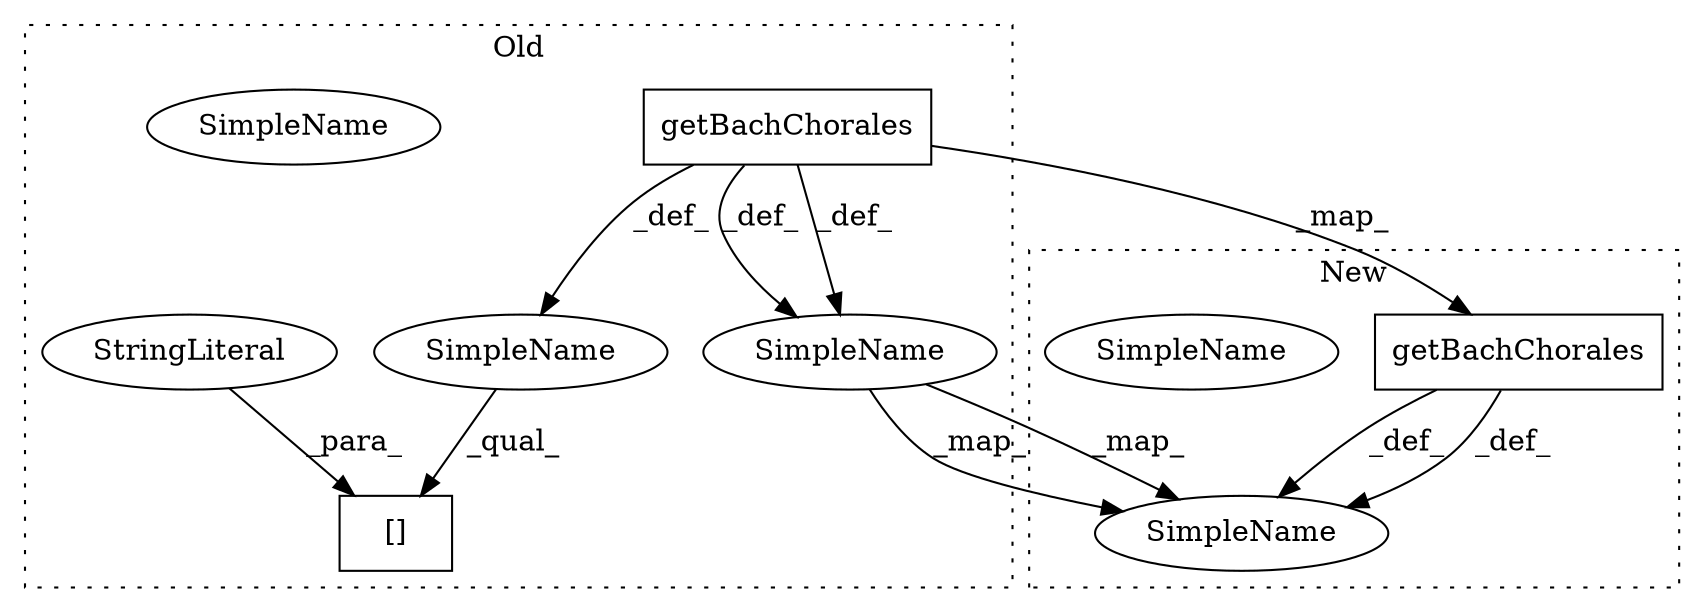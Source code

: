 digraph G {
subgraph cluster0 {
1 [label="getBachChorales" a="32" s="26470,26491" l="16,1" shape="box"];
3 [label="SimpleName" a="42" s="26433" l="12" shape="ellipse"];
6 [label="SimpleName" a="42" s="26433" l="12" shape="ellipse"];
7 [label="[]" a="2" s="26463,26511" l="30,1" shape="box"];
8 [label="SimpleName" a="42" s="" l="" shape="ellipse"];
9 [label="StringLiteral" a="45" s="26493" l="18" shape="ellipse"];
label = "Old";
style="dotted";
}
subgraph cluster1 {
2 [label="getBachChorales" a="32" s="28719,28740" l="16,1" shape="box"];
4 [label="SimpleName" a="42" s="28682" l="12" shape="ellipse"];
5 [label="SimpleName" a="42" s="28682" l="12" shape="ellipse"];
label = "New";
style="dotted";
}
1 -> 6 [label="_def_"];
1 -> 8 [label="_def_"];
1 -> 2 [label="_map_"];
1 -> 6 [label="_def_"];
2 -> 5 [label="_def_"];
2 -> 5 [label="_def_"];
6 -> 5 [label="_map_"];
6 -> 5 [label="_map_"];
8 -> 7 [label="_qual_"];
9 -> 7 [label="_para_"];
}
